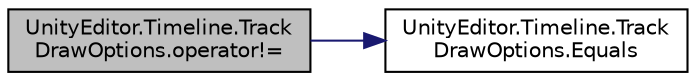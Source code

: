 digraph "UnityEditor.Timeline.TrackDrawOptions.operator!="
{
 // LATEX_PDF_SIZE
  edge [fontname="Helvetica",fontsize="10",labelfontname="Helvetica",labelfontsize="10"];
  node [fontname="Helvetica",fontsize="10",shape=record];
  rankdir="LR";
  Node1 [label="UnityEditor.Timeline.Track\lDrawOptions.operator!=",height=0.2,width=0.4,color="black", fillcolor="grey75", style="filled", fontcolor="black",tooltip=" "];
  Node1 -> Node2 [color="midnightblue",fontsize="10",style="solid",fontname="Helvetica"];
  Node2 [label="UnityEditor.Timeline.Track\lDrawOptions.Equals",height=0.2,width=0.4,color="black", fillcolor="white", style="filled",URL="$struct_unity_editor_1_1_timeline_1_1_track_draw_options.html#a33e4667290be0d83150c22b7bb28a4b0",tooltip=" "];
}
